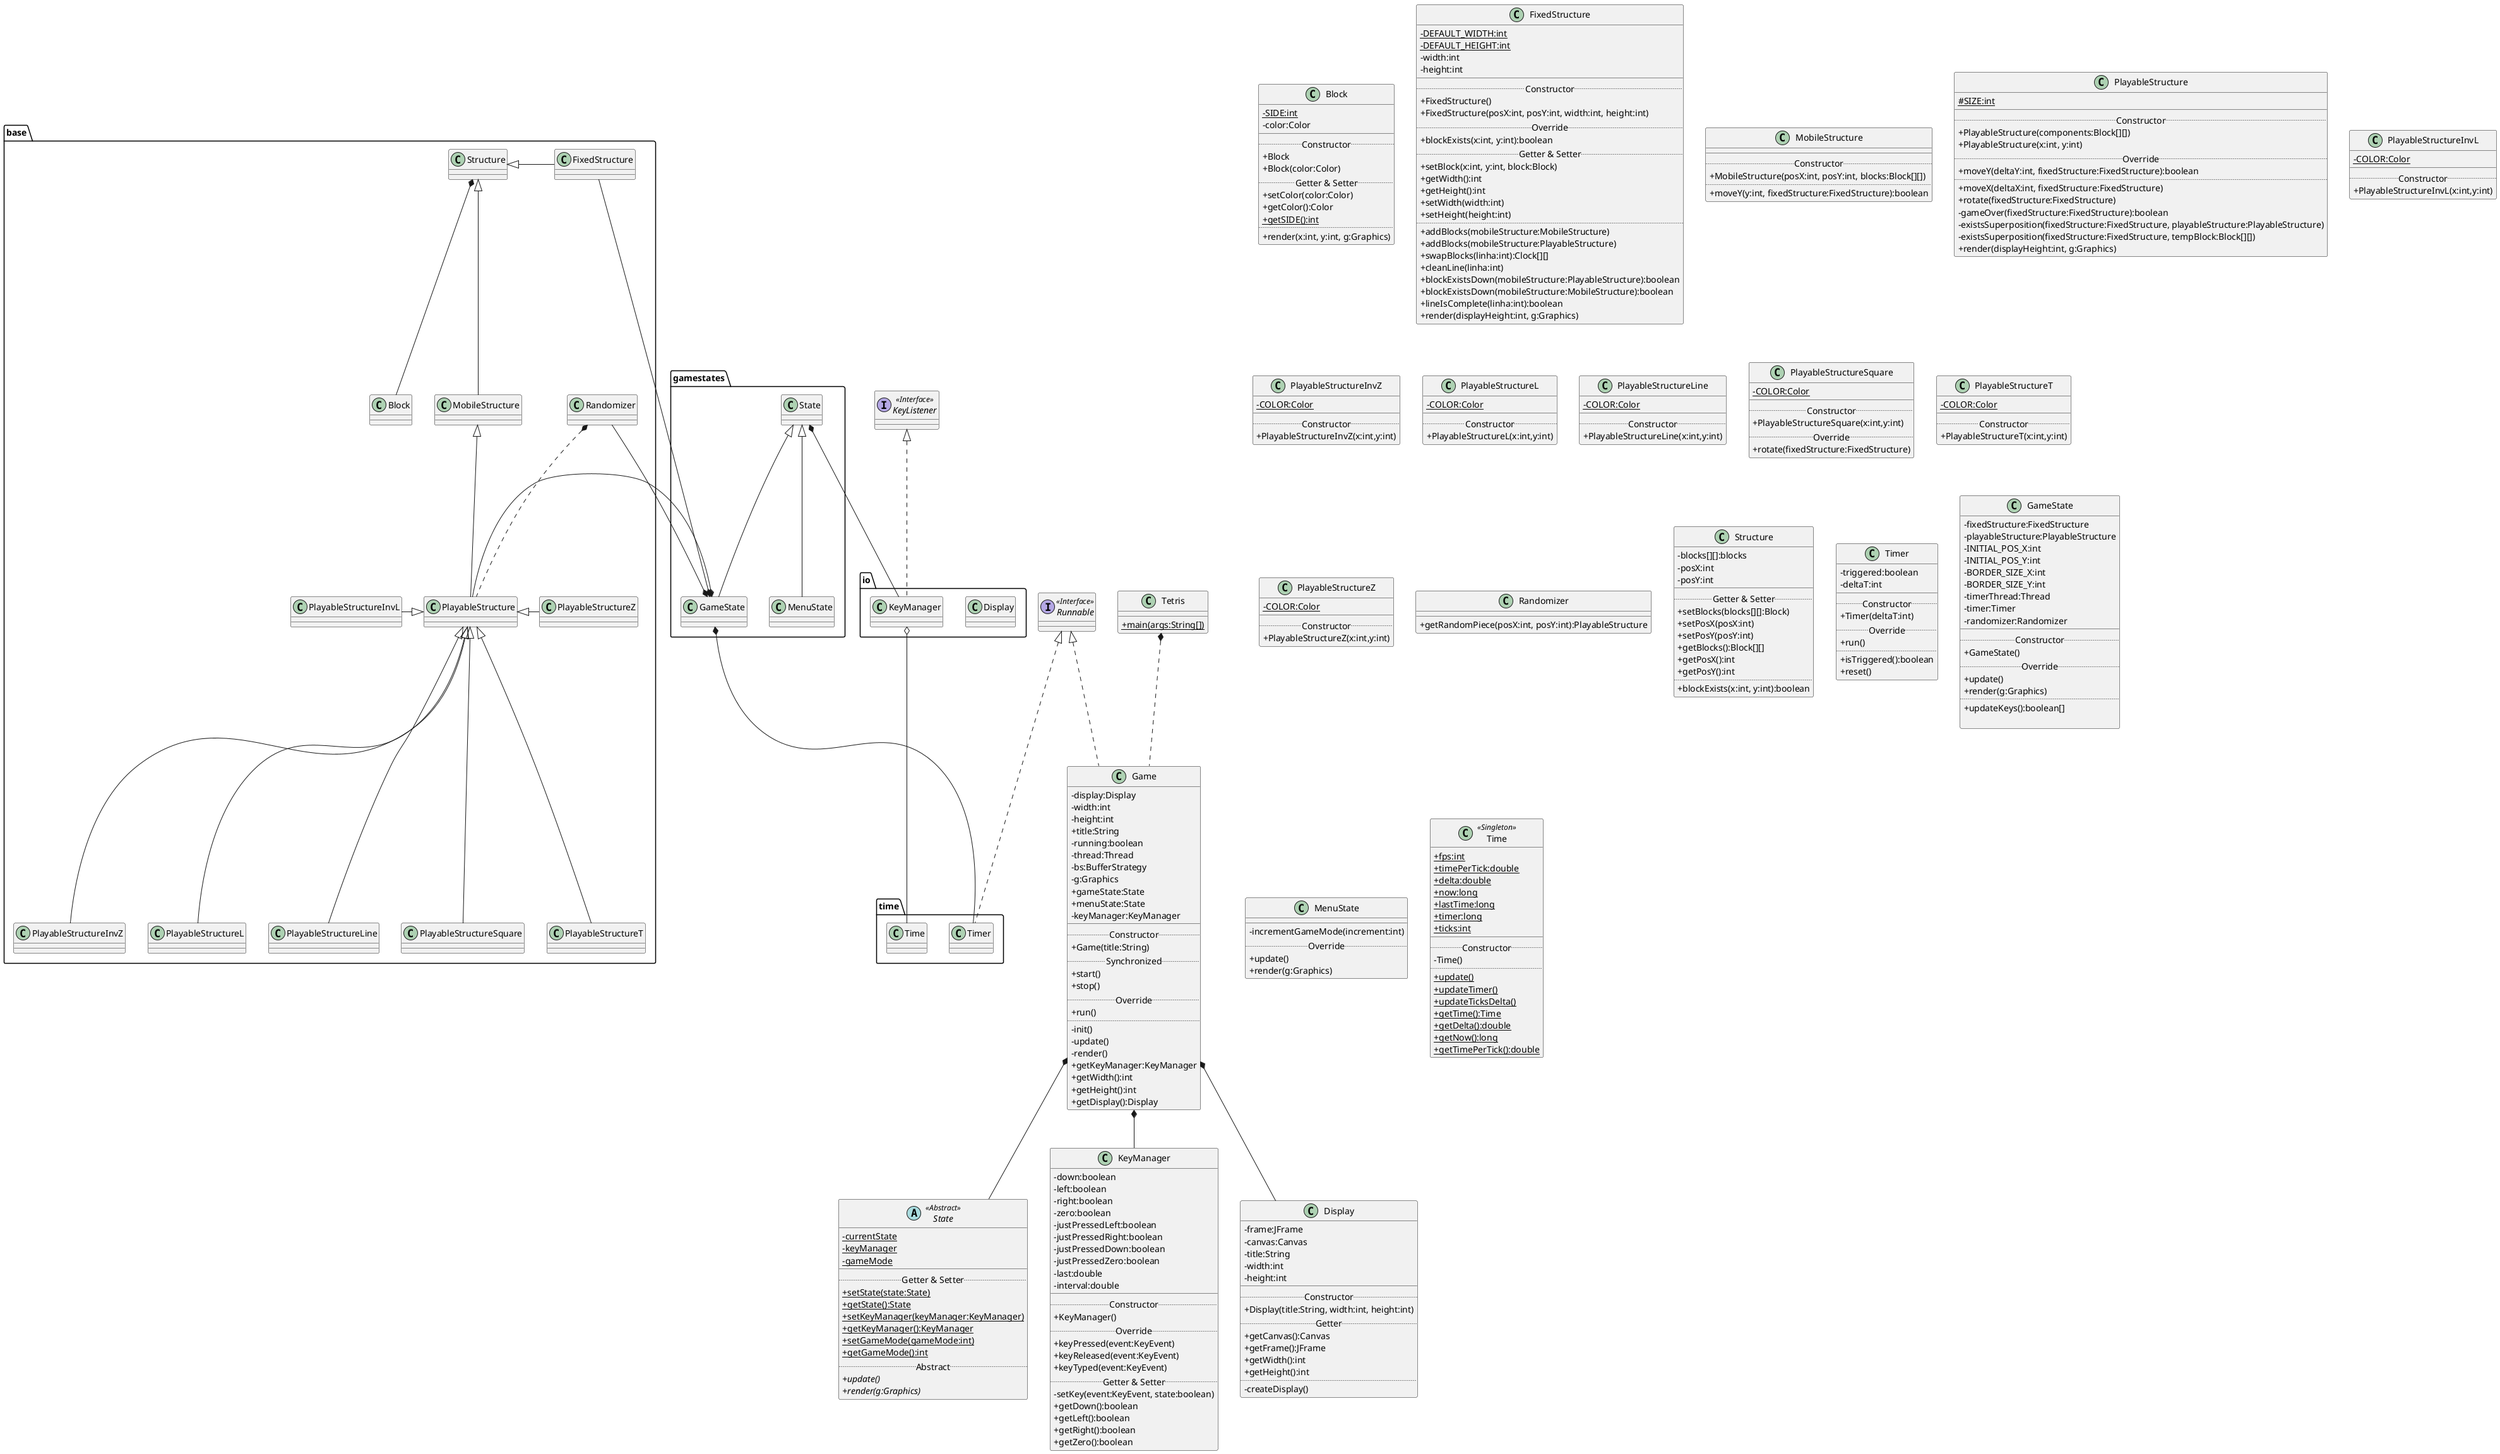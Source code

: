 @startuml
skinparam classAttributeIconSize 0

Package base{
  class Block
  class FixedStructure
  class MobileStructure
  class PlayableStructure
  class PlayableStructureInvL
  class PlayableStructureInvZ
  class PlayableStructureL
  class PlayableStructureLine
  class PlayableStructureSquare
  class PlayableStructureT
  class PlayableStructureZ
  class Randomizer
  class Structure
}

Package time{
  class Timer
  class Time
}

Structure	*-- Block
Structure	<|-left- FixedStructure
Structure <|-- MobileStructure
MobileStructure <|-- PlayableStructure
PlayableStructure <|-left- PlayableStructureInvL
PlayableStructure <|-- PlayableStructureL
PlayableStructure <|-- PlayableStructureInvZ
PlayableStructure <|-right- PlayableStructureZ
PlayableStructure <|-- PlayableStructureLine
PlayableStructure <|-- PlayableStructureT
PlayableStructure <|-- PlayableStructureSquare
Runnable <|.down. Timer
Randomizer *.. PlayableStructure

interface Runnable<<Interface>>{ 

}

Package gamestates{
  class GameState
  class MenuState
  class State
}

State <|-- GameState
State <|-- MenuState
GameState *-- Timer
GameState *-up- FixedStructure
GameState *-left- PlayableStructure
GameState *-up- Randomizer

Package io{
  class Display
  class KeyManager
}

interface KeyListener<<Interface>>{

}

 KeyListener <|.. KeyManager

KeyManager o-- Time
State *-- KeyManager  

class Block{
  {static}-SIDE:int
  -color:Color
  __
  ..Constructor..
  +Block
  +Block(color:Color)
  ..Getter & Setter..
  +setColor(color:Color)
  +getColor():Color
  {static}+getSIDE():int
  ..
  +render(x:int, y:int, g:Graphics)
}

class FixedStructure{
  {static}-DEFAULT_WIDTH:int
  {static}-DEFAULT_HEIGHT:int
  -width:int
  -height:int
  __
  ..Constructor..
  +FixedStructure()
  +FixedStructure(posX:int, posY:int, width:int, height:int)
  ..Override..
  +blockExists(x:int, y:int):boolean
  ..Getter & Setter..
  +setBlock(x:int, y:int, block:Block)
  +getWidth():int
  +getHeight():int
  +setWidth(width:int)
  +setHeight(height:int)
  ..
  +addBlocks(mobileStructure:MobileStructure)
  +addBlocks(mobileStructure:PlayableStructure)
  +swapBlocks(linha:int):Clock[][]
  +cleanLine(linha:int)
  +blockExistsDown(mobileStructure:PlayableStructure):boolean
  +blockExistsDown(mobileStructure:MobileStructure):boolean
  +lineIsComplete(linha:int):boolean
  +render(displayHeight:int, g:Graphics)
}

class MobileStructure{
  __
  ..Constructor..
  +MobileStructure(posX:int, posY:int, blocks:Block[][])
  ..
  +moveY(y:int, fixedStructure:FixedStructure):boolean
}

class PlayableStructure{
  {static}#SIZE:int
  __
  ..Constructor..
  +PlayableStructure(components:Block[][])
  +PlayableStructure(x:int, y:int)
  ..Override..
  +moveY(deltaY:int, fixedStructure:FixedStructure):boolean
  ..
  +moveX(deltaX:int, fixedStructure:FixedStructure)
  +rotate(fixedStructure:FixedStructure)
  -gameOver(fixedStructure:FixedStructure):boolean
  -existsSuperposition(fixedStructure:FixedStructure, playableStructure:PlayableStructure)
  -existsSuperposition(fixedStructure:FixedStructure, tempBlock:Block[][])
  +render(displayHeight:int, g:Graphics)
}

class PlayableStructureInvL{
  {static}-COLOR:Color
  __
  ..Constructor..
  +PlayableStructureInvL(x:int,y:int)
}

class PlayableStructureInvZ{
  {static}-COLOR:Color
  __
  ..Constructor..
  +PlayableStructureInvZ(x:int,y:int)
}

class PlayableStructureL{
  {static}-COLOR:Color
  __
  ..Constructor..
  +PlayableStructureL(x:int,y:int)
}

class PlayableStructureLine{
  {static}-COLOR:Color
  __
  ..Constructor..
  +PlayableStructureLine(x:int,y:int)
}

class PlayableStructureSquare{
  {static}-COLOR:Color
  __
  ..Constructor..
  +PlayableStructureSquare(x:int,y:int)
  ..Override..
  +rotate(fixedStructure:FixedStructure)
}

class PlayableStructureT{
  {static}-COLOR:Color
  __
  ..Constructor..
  +PlayableStructureT(x:int,y:int)
}

class PlayableStructureZ{
  {static}-COLOR:Color
  __
  ..Constructor..
  +PlayableStructureZ(x:int,y:int)
}

class Randomizer{
  __
  +getRandomPiece(posX:int, posY:int):PlayableStructure
}

class Structure{
  -blocks[][]:blocks
  -posX:int
  -posY:int
  __
  ..Getter & Setter..
  +setBlocks(blocks[][]:Block)
  +setPosX(posX:int)
  +setPosY(posY:int)
  +getBlocks():Block[][]
  +getPosX():int
  +getPosY():int
  ..
  +blockExists(x:int, y:int):boolean
}

class Timer{
  -triggered:boolean
  -deltaT:int
  __
  ..Constructor..
  +Timer(deltaT:int)
  ..Override..
  +run()
  ..
  +isTriggered():boolean
  +reset()
}

class GameState{
  -fixedStructure:FixedStructure
  -playableStructure:PlayableStructure
  -INITIAL_POS_X:int
  -INITIAL_POS_Y:int
  -BORDER_SIZE_X:int
  -BORDER_SIZE_Y:int
  -timerThread:Thread
  -timer:Timer
  -randomizer:Randomizer
  __
  ..Constructor..
  +GameState()
  ..Override..
  +update()
  +render(g:Graphics)
  ..
  +updateKeys():boolean[]

}

class MenuState{
  __
  -incrementGameMode(increment:int)
  ..Override..
  +update()
  +render(g:Graphics)
}

abstract class State<<Abstract>>{
  {static}-currentState
  {static}-keyManager
  {static}-gameMode
  __
  ..Getter & Setter..
  {static}+setState(state:State)
  {static}+getState():State
  {static}+setKeyManager(keyManager:KeyManager)
  {static}+getKeyManager():KeyManager
  {static}+setGameMode(gameMode:int)
  {static}+getGameMode():int
  ..Abstract..
  {abstract}+update()
  {abstract}+render(g:Graphics)
}

class KeyManager{
  -down:boolean
  -left:boolean
  -right:boolean
  -zero:boolean
  -justPressedLeft:boolean
  -justPressedRight:boolean
  -justPressedDown:boolean
  -justPressedZero:boolean
  -last:double
  -interval:double
  __
  ..Constructor..
  +KeyManager()
  ..Override..
  +keyPressed(event:KeyEvent)
  +keyReleased(event:KeyEvent)
  +keyTyped(event:KeyEvent)
  ..Getter & Setter..
  -setKey(event:KeyEvent, state:boolean)
  +getDown():boolean
  +getLeft():boolean
  +getRight():boolean
  +getZero():boolean
}

class Display{
  -frame:JFrame
  -canvas:Canvas
  -title:String
  -width:int
  -height:int
  __
  ..Constructor..
  +Display(title:String, width:int, height:int)
  ..Getter..
  +getCanvas():Canvas
  +getFrame():JFrame
  +getWidth():int
  +getHeight():int
  ..
  -createDisplay()
}

class Time<<Singleton>>{
  {static}+fps:int
  {static}+timePerTick:double
  {static}+delta:double
  {static}+now:long
  {static}+lastTime:long
  {static}+timer:long
  {static}+ticks:int
  __
  ..Constructor..
  -Time()
  ..
  {static}+update()
  {static}+updateTimer()
  {static}+updateTicksDelta()
  {static}+getTime():Time
  {static}+getDelta():double
  {static}+getNow():long
  {static}+getTimePerTick():double
}

Runnable <|.. Game
Game *-- KeyManager
Game *-- Display
Game *-- State
class Game {
  -display:Display
  -width:int
  -height:int
  +title:String
  -running:boolean
  -thread:Thread
  -bs:BufferStrategy
  -g:Graphics
  +gameState:State
  +menuState:State
  -keyManager:KeyManager
  __
  ..Constructor..
  +Game(title:String)
  ..Synchronized..
  +start()
  +stop()
  ..Override..
  +run()
  ..
  -init()
  -update()
  -render()
  +getKeyManager:KeyManager
  +getWidth():int
  +getHeight():int
  +getDisplay():Display
}

Tetris *.. Game

class Tetris {
  __
  {static}+main(args:String[])
}

@enduml
